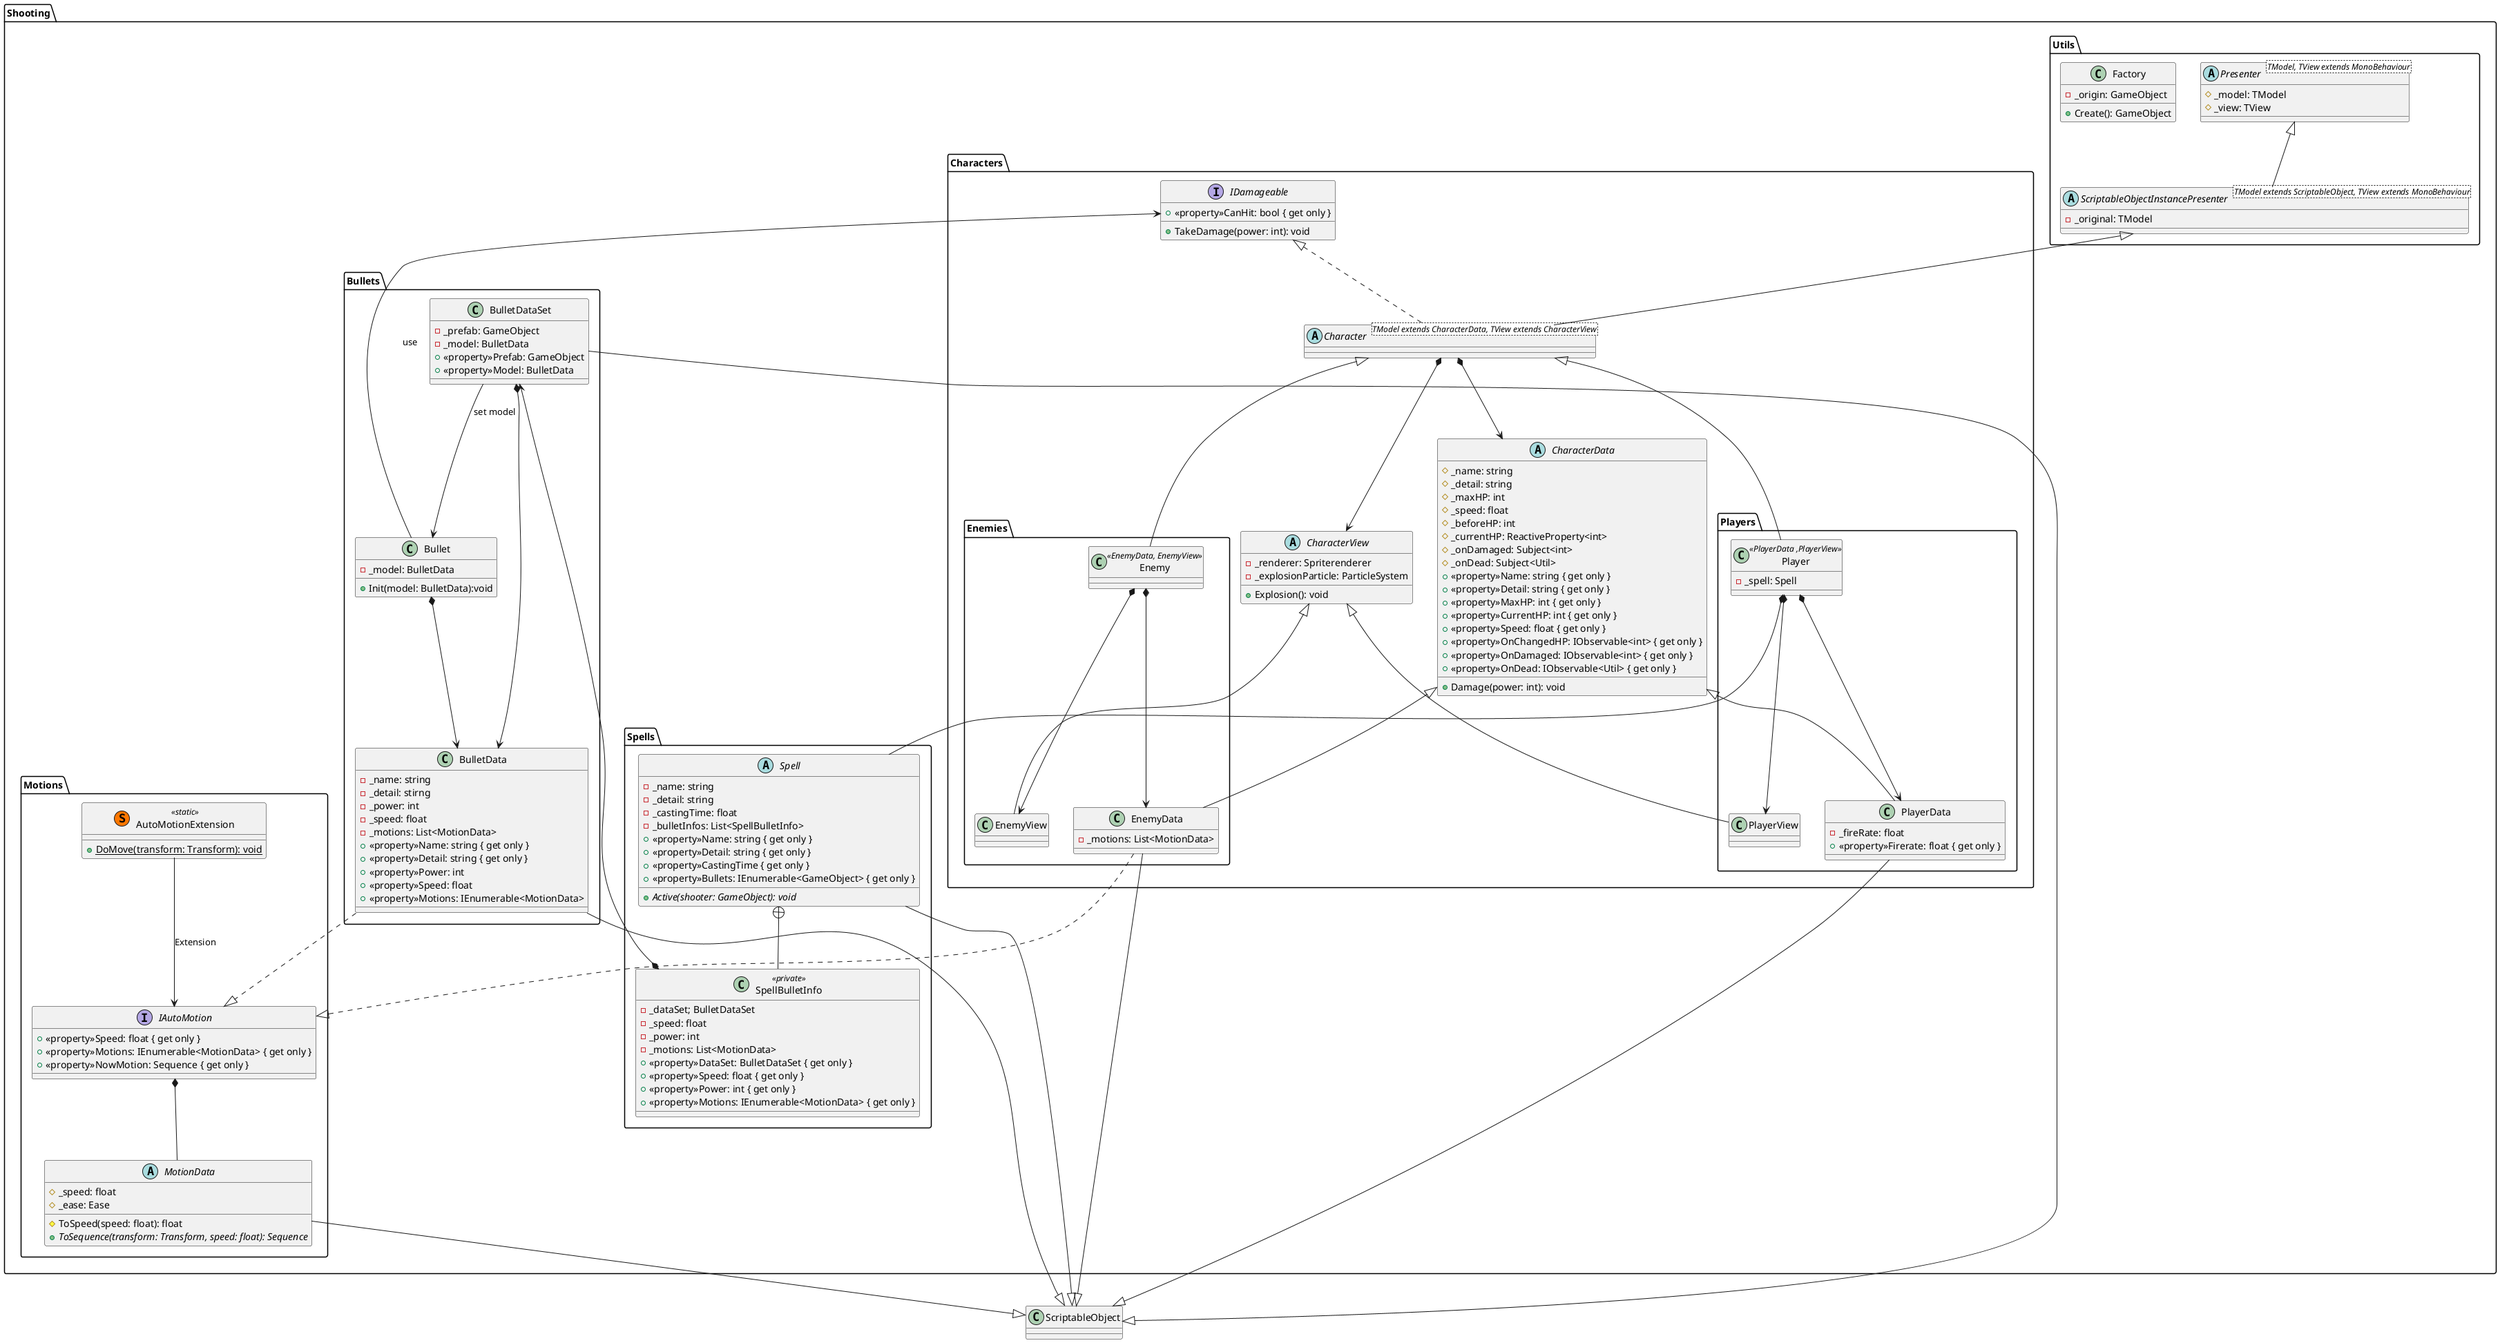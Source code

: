 @startuml Shooting

package Shooting
{
    package Bullets
    {
        class Bullet
        {
            -_model: BulletData
            +Init(model: BulletData):void
        }
        class BulletData
        {
            -_name: string
            -_detail: stirng
            -_power: int
            -_speed: float
            -_motions: List<MotionData>
            +<<property>>Name: string { get only }
            +<<property>>Detail: string { get only }
            +<<property>>Power: int
            +<<property>>Speed: float
            +<<property>>Motions: IEnumerable<MotionData>
        }
        class BulletDataSet
        {
            -_prefab: GameObject
            -_model: BulletData
            +<<property>>Prefab: GameObject
            +<<property>>Model: BulletData
        }
    }
    package Characters
    {
        package Enemies
        {
            class Enemy<<EnemyData, EnemyView>>
            class EnemyData
            {
                -_motions: List<MotionData>
            }
            class EnemyView
        }
        package Players
        {
            class Player<<PlayerData ,PlayerView>>
            {
                -_spell: Spell
            }
            class PlayerData
            {
                -_fireRate: float
                +<<property>>Firerate: float { get only }
            }
            class PlayerView
        }
        abstract Character<TModel extends CharacterData, TView extends CharacterView>
        abstract CharacterData
        {
            #_name: string
            #_detail: string
            #_maxHP: int
            #_speed: float
            #_beforeHP: int
            #_currentHP: ReactiveProperty<int>
            #_onDamaged: Subject<int>
            #_onDead: Subject<Util>
            +<<property>>Name: string { get only }
            +<<property>>Detail: string { get only }
            +<<property>>MaxHP: int { get only }
            +<<property>>CurrentHP: int { get only }
            +<<property>>Speed: float { get only }
            +<<property>>OnChangedHP: IObservable<int> { get only }
            +<<property>>OnDamaged: IObservable<int> { get only }
            +<<property>>OnDead: IObservable<Util> { get only }
            +Damage(power: int): void
        }
        abstract CharacterView
        {
            -_renderer: Spriterenderer
            -_explosionParticle: ParticleSystem
            +Explosion(): void
        }
        interface IDamageable
        {
            +<<property>>CanHit: bool { get only }
            +TakeDamage(power: int): void
        }
    }
    package Motions
    {
        class AutoMotionExtension<<(S,#FF7700) static>>
        {
            +{static}DoMove(transform: Transform): void
        }
        abstract MotionData
        {
            #_speed: float
            #_ease: Ease
            #ToSpeed(speed: float): float
            +{abstract}ToSequence(transform: Transform, speed: float): Sequence
        }
        interface IAutoMotion
        {
            +<<property>>Speed: float { get only }
            +<<property>>Motions: IEnumerable<MotionData> { get only }
            +<<property>>NowMotion: Sequence { get only }
        }
    }
    package Spells
    {
        class SpellBulletInfo<<private>>
        {
            -_dataSet; BulletDataSet
            -_speed: float
            -_power: int
            -_motions: List<MotionData>
            +<<property>>DataSet: BulletDataSet { get only }
            +<<property>>Speed: float { get only }
            +<<property>>Power: int { get only }
            +<<property>>Motions: IEnumerable<MotionData> { get only }
        }
        abstract Spell
        {
            -_name: string
            -_detail: string
            -_castingTime: float
            -_bulletInfos: List<SpellBulletInfo>
            +<<property>>Name: string { get only }
            +<<property>>Detail: string { get only }
            +<<property>>CastingTime { get only }
            +<<property>>Bullets: IEnumerable<GameObject> { get only }
            +{abstract}Active(shooter: GameObject): void
        }
    }
    package Utils
    {
        class Factory
        {
            -_origin: GameObject
            +Create(): GameObject
        }
        abstract Presenter<TModel, TView extends MonoBehaviour>
        {
            #_model: TModel
            #_view: TView
        }
        abstract ScriptableObjectInstancePresenter<TModel extends ScriptableObject, TView extends MonoBehaviour>
        {
            -_original: TModel
        }
    }
}

BulletData --|> ScriptableObject
BulletDataSet --|> ScriptableObject
EnemyData --|> ScriptableObject
PlayerData --|> ScriptableObject
MotionData --|> ScriptableObject
Spell --|> ScriptableObject
ScriptableObjectInstancePresenter -up-|> Presenter
Character -up-|> ScriptableObjectInstancePresenter
Enemy -up-|> Character
EnemyData -up-|> CharacterData
EnemyView -up-|> CharacterView
Player -up-|> Character
PlayerData -up-|> CharacterData
PlayerView -up-|> CharacterView

Character .up.|> IDamageable
BulletData ..|> IAutoMotion
EnemyData ..|> IAutoMotion

Player *-- Spell
IAutoMotion *-- MotionData

Bullet *--> BulletData
BulletDataSet *--> BulletData
Character *--> CharacterData
Character *--> CharacterView
Enemy *--> EnemyData
Enemy *--> EnemyView
Player *--> PlayerData
Player *--> PlayerView
SpellBulletInfo *--> BulletDataSet

BulletDataSet --> Bullet : set model
Bullet --> IDamageable : use
AutoMotionExtension --> IAutoMotion : Extension

Spell +-- SpellBulletInfo

@enduml